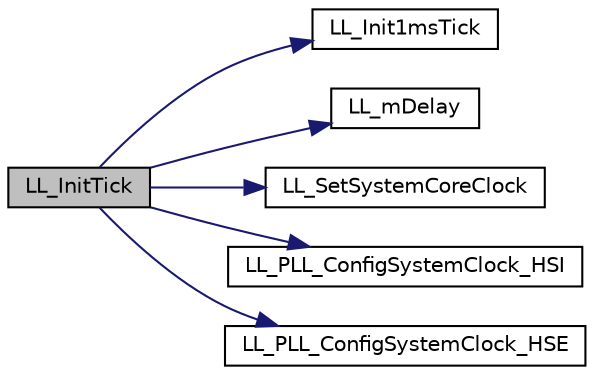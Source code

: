 digraph "LL_InitTick"
{
  edge [fontname="Helvetica",fontsize="10",labelfontname="Helvetica",labelfontsize="10"];
  node [fontname="Helvetica",fontsize="10",shape=record];
  rankdir="LR";
  Node3 [label="LL_InitTick",height=0.2,width=0.4,color="black", fillcolor="grey75", style="filled", fontcolor="black"];
  Node3 -> Node4 [color="midnightblue",fontsize="10",style="solid",fontname="Helvetica"];
  Node4 [label="LL_Init1msTick",height=0.2,width=0.4,color="black", fillcolor="white", style="filled",URL="$group___u_t_i_l_s___l_l___e_f___d_e_l_a_y.html#ga485805c708e3aa0820454523782d4de4"];
  Node3 -> Node5 [color="midnightblue",fontsize="10",style="solid",fontname="Helvetica"];
  Node5 [label="LL_mDelay",height=0.2,width=0.4,color="black", fillcolor="white", style="filled",URL="$group___u_t_i_l_s___l_l___e_f___d_e_l_a_y.html#ga7b7ca6d9cbec320c3e9f326b203807aa"];
  Node3 -> Node6 [color="midnightblue",fontsize="10",style="solid",fontname="Helvetica"];
  Node6 [label="LL_SetSystemCoreClock",height=0.2,width=0.4,color="black", fillcolor="white", style="filled",URL="$group___u_t_i_l_s___e_f___s_y_s_t_e_m.html#ga5af902d59c4c2d9dc5e189df0bc71ecd"];
  Node3 -> Node7 [color="midnightblue",fontsize="10",style="solid",fontname="Helvetica"];
  Node7 [label="LL_PLL_ConfigSystemClock_HSI",height=0.2,width=0.4,color="black", fillcolor="white", style="filled",URL="$group___u_t_i_l_s___e_f___s_y_s_t_e_m.html#ga7ada5e4210f6ef80ef9f55bf9dd048c6"];
  Node3 -> Node8 [color="midnightblue",fontsize="10",style="solid",fontname="Helvetica"];
  Node8 [label="LL_PLL_ConfigSystemClock_HSE",height=0.2,width=0.4,color="black", fillcolor="white", style="filled",URL="$group___u_t_i_l_s___e_f___s_y_s_t_e_m.html#gaf6c8553d03464d4646b63321b97d25e2"];
}
